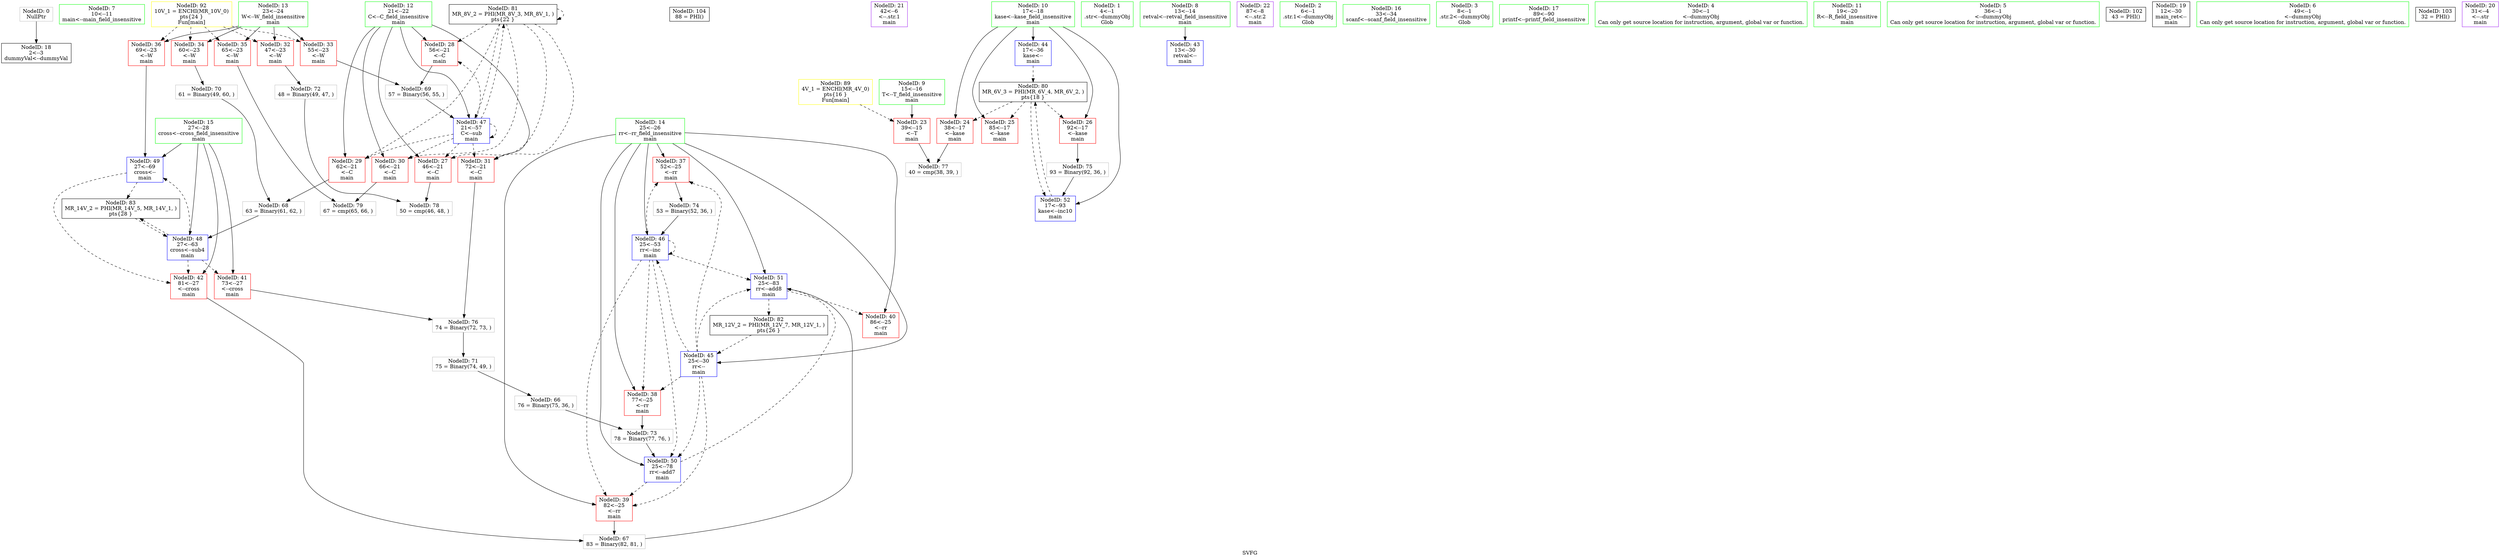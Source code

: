 digraph "SVFG" {
	label="SVFG";

	Node0x55a845134900 [shape=record,color=grey,label="{NodeID: 0\nNullPtr}"];
	Node0x55a845134900 -> Node0x55a845147e90[style=solid];
	Node0x55a845133c30 [shape=record,color=green,label="{NodeID: 7\n10\<--11\nmain\<--main_field_insensitive\n}"];
	Node0x55a845134b30 [shape=record,color=green,label="{NodeID: 14\n25\<--26\nrr\<--rr_field_insensitive\nmain\n}"];
	Node0x55a845134b30 -> Node0x55a845148e30[style=solid];
	Node0x55a845134b30 -> Node0x55a845148f00[style=solid];
	Node0x55a845134b30 -> Node0x55a845148fd0[style=solid];
	Node0x55a845134b30 -> Node0x55a8451490a0[style=solid];
	Node0x55a845134b30 -> Node0x55a8451494b0[style=solid];
	Node0x55a845134b30 -> Node0x55a845149580[style=solid];
	Node0x55a845134b30 -> Node0x55a84514a0d0[style=solid];
	Node0x55a845134b30 -> Node0x55a84514a1a0[style=solid];
	Node0x55a8451588c0 [shape=record,color=black,label="{NodeID: 104\n88 = PHI()\n}"];
	Node0x55a845148130 [shape=record,color=purple,label="{NodeID: 21\n42\<--6\n\<--.str.1\nmain\n}"];
	Node0x55a8451486e0 [shape=record,color=red,label="{NodeID: 28\n56\<--21\n\<--C\nmain\n}"];
	Node0x55a8451486e0 -> Node0x55a84514bda0[style=solid];
	Node0x55a845148c90 [shape=record,color=red,label="{NodeID: 35\n65\<--23\n\<--W\nmain\n}"];
	Node0x55a845148c90 -> Node0x55a84514cca0[style=solid];
	Node0x55a845149240 [shape=record,color=red,label="{NodeID: 42\n81\<--27\n\<--cross\nmain\n}"];
	Node0x55a845149240 -> Node0x55a84514b290[style=solid];
	Node0x55a84514a000 [shape=record,color=blue,label="{NodeID: 49\n27\<--69\ncross\<--\nmain\n}"];
	Node0x55a84514a000 -> Node0x55a845149240[style=dashed];
	Node0x55a84514a000 -> Node0x55a845150770[style=dashed];
	Node0x55a84514bf20 [shape=record,color=grey,label="{NodeID: 70\n61 = Binary(49, 60, )\n}"];
	Node0x55a84514bf20 -> Node0x55a84514bc20[style=solid];
	Node0x55a84514c9a0 [shape=record,color=grey,label="{NodeID: 77\n40 = cmp(38, 39, )\n}"];
	Node0x55a845133b40 [shape=record,color=green,label="{NodeID: 1\n4\<--1\n.str\<--dummyObj\nGlob }"];
	Node0x55a845133cc0 [shape=record,color=green,label="{NodeID: 8\n13\<--14\nretval\<--retval_field_insensitive\nmain\n}"];
	Node0x55a845133cc0 -> Node0x55a845149310[style=solid];
	Node0x55a845147c30 [shape=record,color=green,label="{NodeID: 15\n27\<--28\ncross\<--cross_field_insensitive\nmain\n}"];
	Node0x55a845147c30 -> Node0x55a845149170[style=solid];
	Node0x55a845147c30 -> Node0x55a845149240[style=solid];
	Node0x55a845147c30 -> Node0x55a845149f30[style=solid];
	Node0x55a845147c30 -> Node0x55a84514a000[style=solid];
	Node0x55a845148200 [shape=record,color=purple,label="{NodeID: 22\n87\<--8\n\<--.str.2\nmain\n}"];
	Node0x55a8451487b0 [shape=record,color=red,label="{NodeID: 29\n62\<--21\n\<--C\nmain\n}"];
	Node0x55a8451487b0 -> Node0x55a84514bc20[style=solid];
	Node0x55a845148d60 [shape=record,color=red,label="{NodeID: 36\n69\<--23\n\<--W\nmain\n}"];
	Node0x55a845148d60 -> Node0x55a84514a000[style=solid];
	Node0x55a845149310 [shape=record,color=blue,label="{NodeID: 43\n13\<--30\nretval\<--\nmain\n}"];
	Node0x55a84514a0d0 [shape=record,color=blue,label="{NodeID: 50\n25\<--78\nrr\<--add7\nmain\n}"];
	Node0x55a84514a0d0 -> Node0x55a845148fd0[style=dashed];
	Node0x55a84514a0d0 -> Node0x55a84514a1a0[style=dashed];
	Node0x55a84514c0a0 [shape=record,color=grey,label="{NodeID: 71\n75 = Binary(74, 49, )\n}"];
	Node0x55a84514c0a0 -> Node0x55a84514b110[style=solid];
	Node0x55a84514cb20 [shape=record,color=grey,label="{NodeID: 78\n50 = cmp(46, 48, )\n}"];
	Node0x55a8451337f0 [shape=record,color=green,label="{NodeID: 2\n6\<--1\n.str.1\<--dummyObj\nGlob }"];
	Node0x55a845152e30 [shape=record,color=yellow,style=double,label="{NodeID: 92\n10V_1 = ENCHI(MR_10V_0)\npts\{24 \}\nFun[main]}"];
	Node0x55a845152e30 -> Node0x55a845148a20[style=dashed];
	Node0x55a845152e30 -> Node0x55a845148af0[style=dashed];
	Node0x55a845152e30 -> Node0x55a845148bc0[style=dashed];
	Node0x55a845152e30 -> Node0x55a845148c90[style=dashed];
	Node0x55a845152e30 -> Node0x55a845148d60[style=dashed];
	Node0x55a845147240 [shape=record,color=green,label="{NodeID: 9\n15\<--16\nT\<--T_field_insensitive\nmain\n}"];
	Node0x55a845147240 -> Node0x55a8451482d0[style=solid];
	Node0x55a845147cc0 [shape=record,color=green,label="{NodeID: 16\n33\<--34\nscanf\<--scanf_field_insensitive\n}"];
	Node0x55a8451482d0 [shape=record,color=red,label="{NodeID: 23\n39\<--15\n\<--T\nmain\n}"];
	Node0x55a8451482d0 -> Node0x55a84514c9a0[style=solid];
	Node0x55a845148880 [shape=record,color=red,label="{NodeID: 30\n66\<--21\n\<--C\nmain\n}"];
	Node0x55a845148880 -> Node0x55a84514cca0[style=solid];
	Node0x55a845148e30 [shape=record,color=red,label="{NodeID: 37\n52\<--25\n\<--rr\nmain\n}"];
	Node0x55a845148e30 -> Node0x55a84514c520[style=solid];
	Node0x55a8451493e0 [shape=record,color=blue,label="{NodeID: 44\n17\<--36\nkase\<--\nmain\n}"];
	Node0x55a8451493e0 -> Node0x55a84514f870[style=dashed];
	Node0x55a84514a1a0 [shape=record,color=blue,label="{NodeID: 51\n25\<--83\nrr\<--add8\nmain\n}"];
	Node0x55a84514a1a0 -> Node0x55a8451490a0[style=dashed];
	Node0x55a84514a1a0 -> Node0x55a845150270[style=dashed];
	Node0x55a84514c220 [shape=record,color=grey,label="{NodeID: 72\n48 = Binary(49, 47, )\n}"];
	Node0x55a84514c220 -> Node0x55a84514cb20[style=solid];
	Node0x55a84514cca0 [shape=record,color=grey,label="{NodeID: 79\n67 = cmp(65, 66, )\n}"];
	Node0x55a845133670 [shape=record,color=green,label="{NodeID: 3\n8\<--1\n.str.2\<--dummyObj\nGlob }"];
	Node0x55a845147310 [shape=record,color=green,label="{NodeID: 10\n17\<--18\nkase\<--kase_field_insensitive\nmain\n}"];
	Node0x55a845147310 -> Node0x55a8451483a0[style=solid];
	Node0x55a845147310 -> Node0x55a845148470[style=solid];
	Node0x55a845147310 -> Node0x55a845148540[style=solid];
	Node0x55a845147310 -> Node0x55a8451493e0[style=solid];
	Node0x55a845147310 -> Node0x55a84514a270[style=solid];
	Node0x55a845147d90 [shape=record,color=green,label="{NodeID: 17\n89\<--90\nprintf\<--printf_field_insensitive\n}"];
	Node0x55a8451483a0 [shape=record,color=red,label="{NodeID: 24\n38\<--17\n\<--kase\nmain\n}"];
	Node0x55a8451483a0 -> Node0x55a84514c9a0[style=solid];
	Node0x55a845148950 [shape=record,color=red,label="{NodeID: 31\n72\<--21\n\<--C\nmain\n}"];
	Node0x55a845148950 -> Node0x55a84514c820[style=solid];
	Node0x55a845148f00 [shape=record,color=red,label="{NodeID: 38\n77\<--25\n\<--rr\nmain\n}"];
	Node0x55a845148f00 -> Node0x55a84514c3a0[style=solid];
	Node0x55a8451494b0 [shape=record,color=blue,label="{NodeID: 45\n25\<--30\nrr\<--\nmain\n}"];
	Node0x55a8451494b0 -> Node0x55a845148e30[style=dashed];
	Node0x55a8451494b0 -> Node0x55a845148f00[style=dashed];
	Node0x55a8451494b0 -> Node0x55a845148fd0[style=dashed];
	Node0x55a8451494b0 -> Node0x55a845149580[style=dashed];
	Node0x55a8451494b0 -> Node0x55a84514a0d0[style=dashed];
	Node0x55a8451494b0 -> Node0x55a84514a1a0[style=dashed];
	Node0x55a84514a270 [shape=record,color=blue,label="{NodeID: 52\n17\<--93\nkase\<--inc10\nmain\n}"];
	Node0x55a84514a270 -> Node0x55a84514f870[style=dashed];
	Node0x55a84514b110 [shape=record,color=grey,label="{NodeID: 66\n76 = Binary(75, 36, )\n}"];
	Node0x55a84514b110 -> Node0x55a84514c3a0[style=solid];
	Node0x55a84514c3a0 [shape=record,color=grey,label="{NodeID: 73\n78 = Binary(77, 76, )\n}"];
	Node0x55a84514c3a0 -> Node0x55a84514a0d0[style=solid];
	Node0x55a84514f870 [shape=record,color=black,label="{NodeID: 80\nMR_6V_3 = PHI(MR_6V_4, MR_6V_2, )\npts\{18 \}\n}"];
	Node0x55a84514f870 -> Node0x55a8451483a0[style=dashed];
	Node0x55a84514f870 -> Node0x55a845148470[style=dashed];
	Node0x55a84514f870 -> Node0x55a845148540[style=dashed];
	Node0x55a84514f870 -> Node0x55a84514a270[style=dashed];
	Node0x55a845133700 [shape=record,color=green,label="{NodeID: 4\n30\<--1\n\<--dummyObj\nCan only get source location for instruction, argument, global var or function.}"];
	Node0x55a8451473e0 [shape=record,color=green,label="{NodeID: 11\n19\<--20\nR\<--R_field_insensitive\nmain\n}"];
	Node0x55a845147e90 [shape=record,color=black,label="{NodeID: 18\n2\<--3\ndummyVal\<--dummyVal\n}"];
	Node0x55a845148470 [shape=record,color=red,label="{NodeID: 25\n85\<--17\n\<--kase\nmain\n}"];
	Node0x55a845148a20 [shape=record,color=red,label="{NodeID: 32\n47\<--23\n\<--W\nmain\n}"];
	Node0x55a845148a20 -> Node0x55a84514c220[style=solid];
	Node0x55a845148fd0 [shape=record,color=red,label="{NodeID: 39\n82\<--25\n\<--rr\nmain\n}"];
	Node0x55a845148fd0 -> Node0x55a84514b290[style=solid];
	Node0x55a845149580 [shape=record,color=blue,label="{NodeID: 46\n25\<--53\nrr\<--inc\nmain\n}"];
	Node0x55a845149580 -> Node0x55a845148e30[style=dashed];
	Node0x55a845149580 -> Node0x55a845148f00[style=dashed];
	Node0x55a845149580 -> Node0x55a845148fd0[style=dashed];
	Node0x55a845149580 -> Node0x55a845149580[style=dashed];
	Node0x55a845149580 -> Node0x55a84514a0d0[style=dashed];
	Node0x55a845149580 -> Node0x55a84514a1a0[style=dashed];
	Node0x55a84514b290 [shape=record,color=grey,label="{NodeID: 67\n83 = Binary(82, 81, )\n}"];
	Node0x55a84514b290 -> Node0x55a84514a1a0[style=solid];
	Node0x55a84514c520 [shape=record,color=grey,label="{NodeID: 74\n53 = Binary(52, 36, )\n}"];
	Node0x55a84514c520 -> Node0x55a845149580[style=solid];
	Node0x55a84514fd70 [shape=record,color=black,label="{NodeID: 81\nMR_8V_2 = PHI(MR_8V_3, MR_8V_1, )\npts\{22 \}\n}"];
	Node0x55a84514fd70 -> Node0x55a845148610[style=dashed];
	Node0x55a84514fd70 -> Node0x55a8451486e0[style=dashed];
	Node0x55a84514fd70 -> Node0x55a8451487b0[style=dashed];
	Node0x55a84514fd70 -> Node0x55a845148880[style=dashed];
	Node0x55a84514fd70 -> Node0x55a845148950[style=dashed];
	Node0x55a84514fd70 -> Node0x55a845149650[style=dashed];
	Node0x55a84514fd70 -> Node0x55a84514fd70[style=dashed];
	Node0x55a845146f00 [shape=record,color=green,label="{NodeID: 5\n36\<--1\n\<--dummyObj\nCan only get source location for instruction, argument, global var or function.}"];
	Node0x55a845134990 [shape=record,color=green,label="{NodeID: 12\n21\<--22\nC\<--C_field_insensitive\nmain\n}"];
	Node0x55a845134990 -> Node0x55a845148610[style=solid];
	Node0x55a845134990 -> Node0x55a8451486e0[style=solid];
	Node0x55a845134990 -> Node0x55a8451487b0[style=solid];
	Node0x55a845134990 -> Node0x55a845148880[style=solid];
	Node0x55a845134990 -> Node0x55a845148950[style=solid];
	Node0x55a845134990 -> Node0x55a845149650[style=solid];
	Node0x55a8451586c0 [shape=record,color=black,label="{NodeID: 102\n43 = PHI()\n}"];
	Node0x55a845147f90 [shape=record,color=black,label="{NodeID: 19\n12\<--30\nmain_ret\<--\nmain\n}"];
	Node0x55a845148540 [shape=record,color=red,label="{NodeID: 26\n92\<--17\n\<--kase\nmain\n}"];
	Node0x55a845148540 -> Node0x55a84514c6a0[style=solid];
	Node0x55a845148af0 [shape=record,color=red,label="{NodeID: 33\n55\<--23\n\<--W\nmain\n}"];
	Node0x55a845148af0 -> Node0x55a84514bda0[style=solid];
	Node0x55a8451490a0 [shape=record,color=red,label="{NodeID: 40\n86\<--25\n\<--rr\nmain\n}"];
	Node0x55a845149650 [shape=record,color=blue,label="{NodeID: 47\n21\<--57\nC\<--sub\nmain\n}"];
	Node0x55a845149650 -> Node0x55a845148610[style=dashed];
	Node0x55a845149650 -> Node0x55a8451486e0[style=dashed];
	Node0x55a845149650 -> Node0x55a8451487b0[style=dashed];
	Node0x55a845149650 -> Node0x55a845148880[style=dashed];
	Node0x55a845149650 -> Node0x55a845148950[style=dashed];
	Node0x55a845149650 -> Node0x55a845149650[style=dashed];
	Node0x55a845149650 -> Node0x55a84514fd70[style=dashed];
	Node0x55a84514bc20 [shape=record,color=grey,label="{NodeID: 68\n63 = Binary(61, 62, )\n}"];
	Node0x55a84514bc20 -> Node0x55a845149f30[style=solid];
	Node0x55a84514c6a0 [shape=record,color=grey,label="{NodeID: 75\n93 = Binary(92, 36, )\n}"];
	Node0x55a84514c6a0 -> Node0x55a84514a270[style=solid];
	Node0x55a845150270 [shape=record,color=black,label="{NodeID: 82\nMR_12V_2 = PHI(MR_12V_7, MR_12V_1, )\npts\{26 \}\n}"];
	Node0x55a845150270 -> Node0x55a8451494b0[style=dashed];
	Node0x55a845152b90 [shape=record,color=yellow,style=double,label="{NodeID: 89\n4V_1 = ENCHI(MR_4V_0)\npts\{16 \}\nFun[main]}"];
	Node0x55a845152b90 -> Node0x55a8451482d0[style=dashed];
	Node0x55a845146f90 [shape=record,color=green,label="{NodeID: 6\n49\<--1\n\<--dummyObj\nCan only get source location for instruction, argument, global var or function.}"];
	Node0x55a845134a60 [shape=record,color=green,label="{NodeID: 13\n23\<--24\nW\<--W_field_insensitive\nmain\n}"];
	Node0x55a845134a60 -> Node0x55a845148a20[style=solid];
	Node0x55a845134a60 -> Node0x55a845148af0[style=solid];
	Node0x55a845134a60 -> Node0x55a845148bc0[style=solid];
	Node0x55a845134a60 -> Node0x55a845148c90[style=solid];
	Node0x55a845134a60 -> Node0x55a845148d60[style=solid];
	Node0x55a8451587c0 [shape=record,color=black,label="{NodeID: 103\n32 = PHI()\n}"];
	Node0x55a845148060 [shape=record,color=purple,label="{NodeID: 20\n31\<--4\n\<--.str\nmain\n}"];
	Node0x55a845148610 [shape=record,color=red,label="{NodeID: 27\n46\<--21\n\<--C\nmain\n}"];
	Node0x55a845148610 -> Node0x55a84514cb20[style=solid];
	Node0x55a845148bc0 [shape=record,color=red,label="{NodeID: 34\n60\<--23\n\<--W\nmain\n}"];
	Node0x55a845148bc0 -> Node0x55a84514bf20[style=solid];
	Node0x55a845149170 [shape=record,color=red,label="{NodeID: 41\n73\<--27\n\<--cross\nmain\n}"];
	Node0x55a845149170 -> Node0x55a84514c820[style=solid];
	Node0x55a845149f30 [shape=record,color=blue,label="{NodeID: 48\n27\<--63\ncross\<--sub4\nmain\n}"];
	Node0x55a845149f30 -> Node0x55a845149170[style=dashed];
	Node0x55a845149f30 -> Node0x55a845149240[style=dashed];
	Node0x55a845149f30 -> Node0x55a84514a000[style=dashed];
	Node0x55a845149f30 -> Node0x55a845150770[style=dashed];
	Node0x55a84514bda0 [shape=record,color=grey,label="{NodeID: 69\n57 = Binary(56, 55, )\n}"];
	Node0x55a84514bda0 -> Node0x55a845149650[style=solid];
	Node0x55a84514c820 [shape=record,color=grey,label="{NodeID: 76\n74 = Binary(72, 73, )\n}"];
	Node0x55a84514c820 -> Node0x55a84514c0a0[style=solid];
	Node0x55a845150770 [shape=record,color=black,label="{NodeID: 83\nMR_14V_2 = PHI(MR_14V_5, MR_14V_1, )\npts\{28 \}\n}"];
	Node0x55a845150770 -> Node0x55a845149f30[style=dashed];
}
